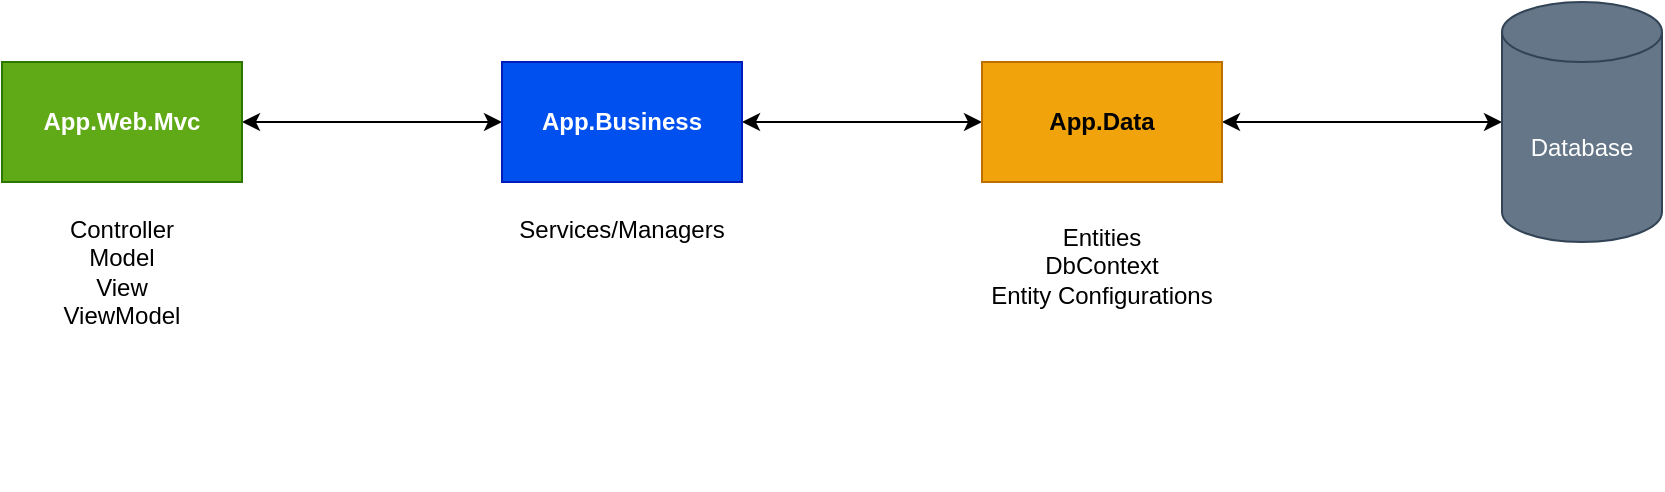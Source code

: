 <mxfile version="21.2.8" type="device">
  <diagram name="Page-1" id="PE3bYBtEpD1UVspkA5Zi">
    <mxGraphModel dx="1434" dy="836" grid="1" gridSize="10" guides="1" tooltips="1" connect="1" arrows="1" fold="1" page="1" pageScale="1" pageWidth="1169" pageHeight="827" math="0" shadow="0">
      <root>
        <mxCell id="0" />
        <mxCell id="1" parent="0" />
        <mxCell id="ttbJZ9X2-MhoJryFTya0-8" style="edgeStyle=orthogonalEdgeStyle;rounded=0;orthogonalLoop=1;jettySize=auto;html=1;entryX=0;entryY=0.5;entryDx=0;entryDy=0;startArrow=classic;startFill=1;" edge="1" parent="1" source="ttbJZ9X2-MhoJryFTya0-1" target="ttbJZ9X2-MhoJryFTya0-2">
          <mxGeometry relative="1" as="geometry" />
        </mxCell>
        <mxCell id="ttbJZ9X2-MhoJryFTya0-1" value="App.Web.Mvc" style="rounded=0;whiteSpace=wrap;html=1;fillColor=#60a917;fontColor=#ffffff;strokeColor=#2D7600;fontStyle=1" vertex="1" parent="1">
          <mxGeometry x="170" y="330" width="120" height="60" as="geometry" />
        </mxCell>
        <mxCell id="ttbJZ9X2-MhoJryFTya0-9" style="edgeStyle=orthogonalEdgeStyle;rounded=0;orthogonalLoop=1;jettySize=auto;html=1;entryX=0;entryY=0.5;entryDx=0;entryDy=0;startArrow=classic;startFill=1;" edge="1" parent="1" source="ttbJZ9X2-MhoJryFTya0-2" target="ttbJZ9X2-MhoJryFTya0-3">
          <mxGeometry relative="1" as="geometry" />
        </mxCell>
        <mxCell id="ttbJZ9X2-MhoJryFTya0-2" value="App.Business" style="rounded=0;whiteSpace=wrap;html=1;fillColor=#0050ef;fontColor=#ffffff;strokeColor=#001DBC;fontStyle=1" vertex="1" parent="1">
          <mxGeometry x="420" y="330" width="120" height="60" as="geometry" />
        </mxCell>
        <mxCell id="ttbJZ9X2-MhoJryFTya0-10" style="edgeStyle=orthogonalEdgeStyle;rounded=0;orthogonalLoop=1;jettySize=auto;html=1;entryX=0;entryY=0.5;entryDx=0;entryDy=0;entryPerimeter=0;startArrow=classic;startFill=1;" edge="1" parent="1" source="ttbJZ9X2-MhoJryFTya0-3" target="ttbJZ9X2-MhoJryFTya0-4">
          <mxGeometry relative="1" as="geometry" />
        </mxCell>
        <mxCell id="ttbJZ9X2-MhoJryFTya0-3" value="App.Data" style="rounded=0;whiteSpace=wrap;html=1;fillColor=#f0a30a;fontColor=#000000;strokeColor=#BD7000;fontStyle=1" vertex="1" parent="1">
          <mxGeometry x="660" y="330" width="120" height="60" as="geometry" />
        </mxCell>
        <mxCell id="ttbJZ9X2-MhoJryFTya0-4" value="Database" style="shape=cylinder3;whiteSpace=wrap;html=1;boundedLbl=1;backgroundOutline=1;size=15;fillColor=#647687;fontColor=#ffffff;strokeColor=#314354;" vertex="1" parent="1">
          <mxGeometry x="920" y="300" width="80" height="120" as="geometry" />
        </mxCell>
        <mxCell id="ttbJZ9X2-MhoJryFTya0-5" value="Controller&lt;br&gt;Model&lt;br&gt;View&lt;br&gt;ViewModel" style="text;html=1;strokeColor=none;fillColor=none;align=center;verticalAlign=top;whiteSpace=wrap;rounded=0;" vertex="1" parent="1">
          <mxGeometry x="170" y="400" width="120" height="140" as="geometry" />
        </mxCell>
        <mxCell id="ttbJZ9X2-MhoJryFTya0-6" value="Entities&lt;br&gt;DbContext&lt;br&gt;Entity Configurations" style="text;html=1;strokeColor=none;fillColor=none;align=center;verticalAlign=top;whiteSpace=wrap;rounded=0;" vertex="1" parent="1">
          <mxGeometry x="660" y="404" width="120" height="140" as="geometry" />
        </mxCell>
        <mxCell id="ttbJZ9X2-MhoJryFTya0-11" value="Services/Managers" style="text;html=1;strokeColor=none;fillColor=none;align=center;verticalAlign=top;whiteSpace=wrap;rounded=0;" vertex="1" parent="1">
          <mxGeometry x="420" y="400" width="120" height="140" as="geometry" />
        </mxCell>
      </root>
    </mxGraphModel>
  </diagram>
</mxfile>
